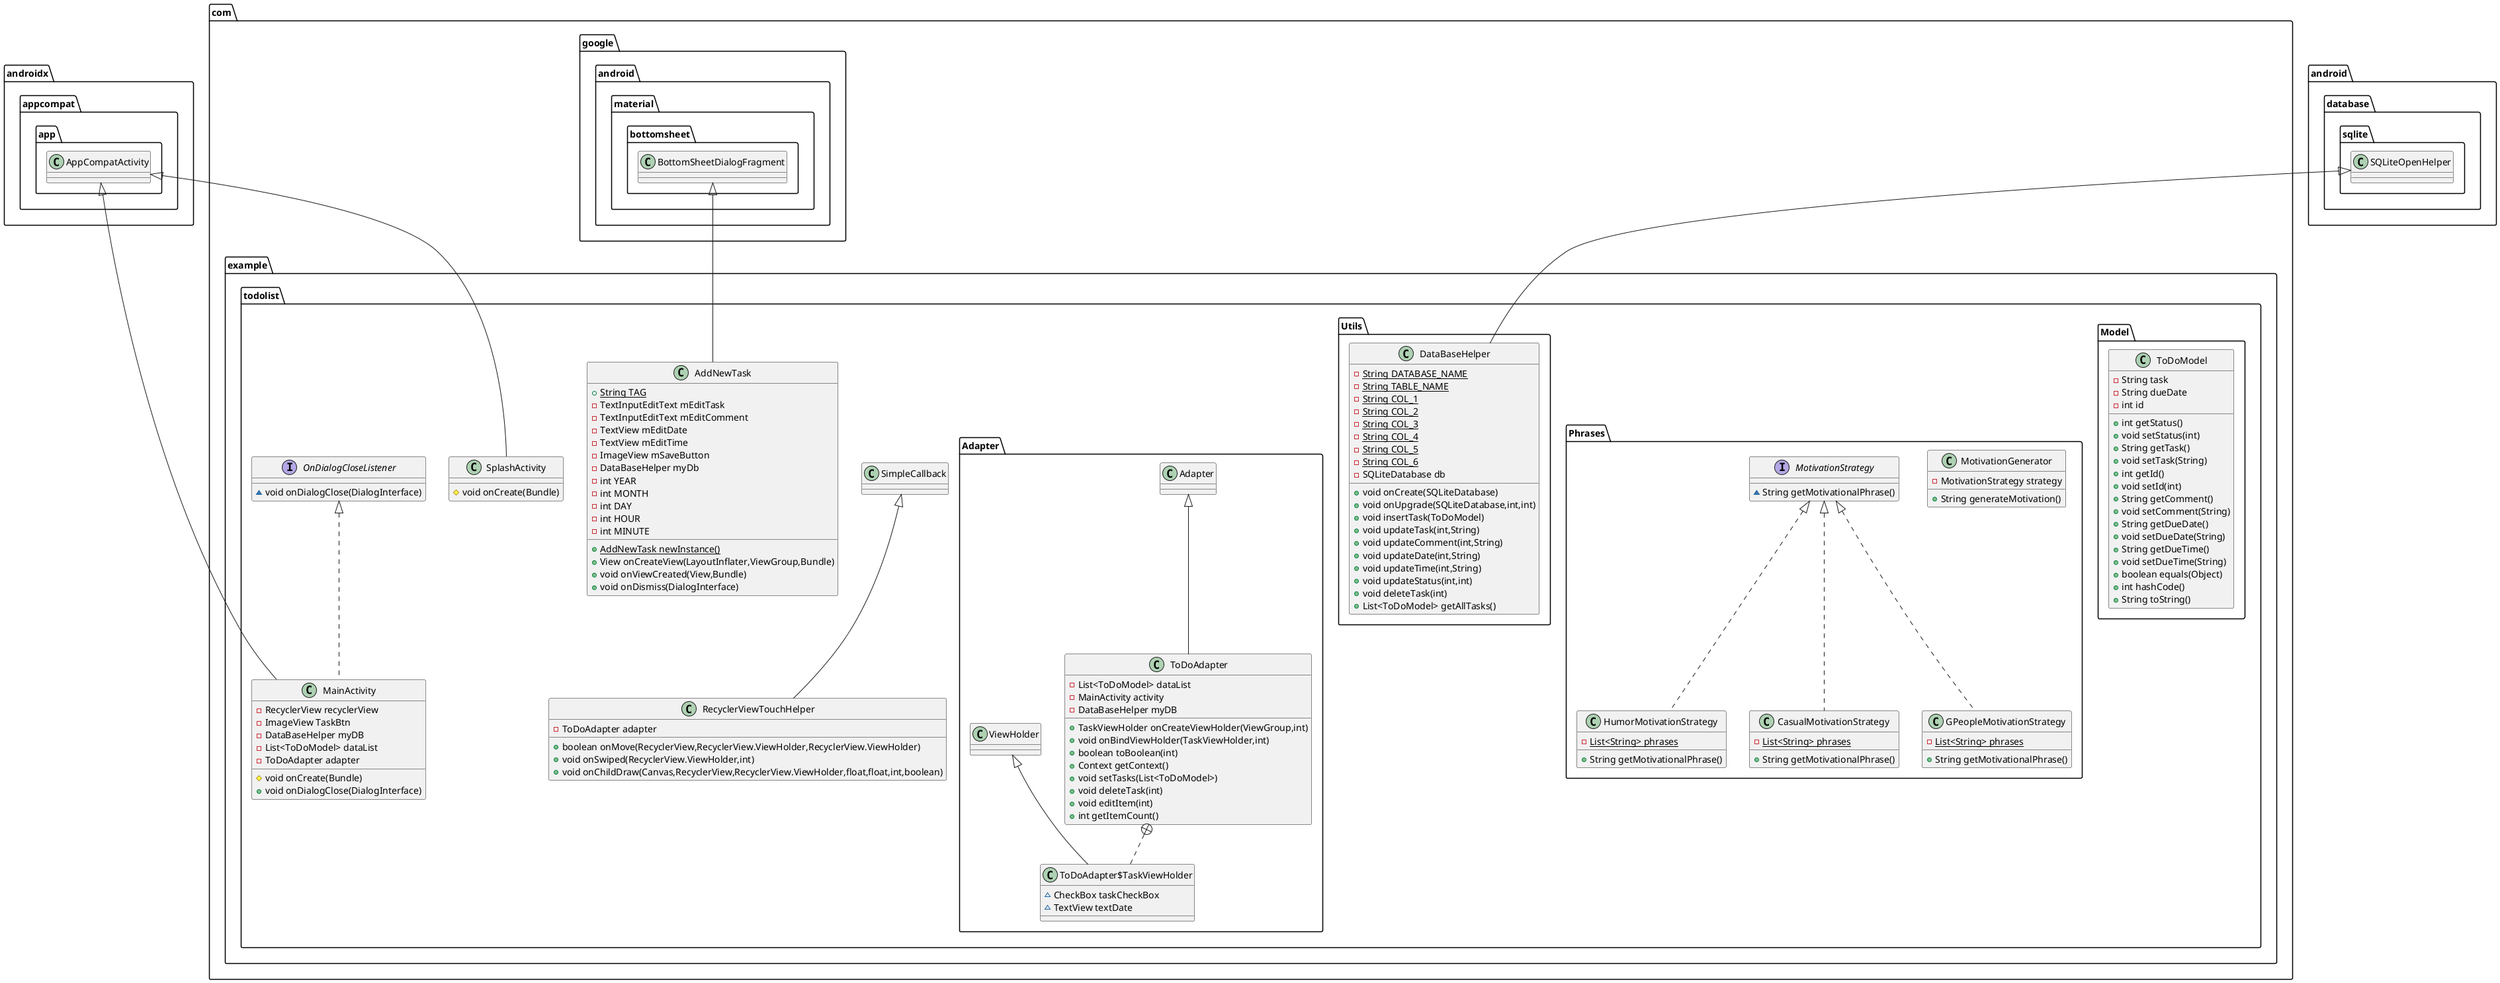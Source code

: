 @startuml
class com.example.todolist.Model.ToDoModel {
- String task
- String dueDate
- int id
+ int getStatus()
+ void setStatus(int)
+ String getTask()
+ void setTask(String)
+ int getId()
+ void setId(int)
+ String getComment()
+ void setComment(String)
+ String getDueDate()
+ void setDueDate(String)
+ String getDueTime()
+ void setDueTime(String)
+ boolean equals(Object)
+ int hashCode()
+ String toString()
}
class com.example.todolist.Phrases.MotivationGenerator {
- MotivationStrategy strategy
+ String generateMotivation()
}
interface com.example.todolist.OnDialogCloseListener {
~ void onDialogClose(DialogInterface)
}
class com.example.todolist.MainActivity {
- RecyclerView recyclerView
- ImageView TaskBtn
- DataBaseHelper myDB
- List<ToDoModel> dataList
- ToDoAdapter adapter
# void onCreate(Bundle)
+ void onDialogClose(DialogInterface)
}
class com.example.todolist.Phrases.HumorMotivationStrategy {
- {static} List<String> phrases
+ String getMotivationalPhrase()
}
class com.example.todolist.Utils.DataBaseHelper {
- {static} String DATABASE_NAME
- {static} String TABLE_NAME
- {static} String COL_1
- {static} String COL_2
- {static} String COL_3
- {static} String COL_4
- {static} String COL_5
- {static} String COL_6
- SQLiteDatabase db
+ void onCreate(SQLiteDatabase)
+ void onUpgrade(SQLiteDatabase,int,int)
+ void insertTask(ToDoModel)
+ void updateTask(int,String)
+ void updateComment(int,String)
+ void updateDate(int,String)
+ void updateTime(int,String)
+ void updateStatus(int,int)
+ void deleteTask(int)
+ List<ToDoModel> getAllTasks()
}
interface com.example.todolist.Phrases.MotivationStrategy {
~ String getMotivationalPhrase()
}
class com.example.todolist.Phrases.CasualMotivationStrategy {
- {static} List<String> phrases
+ String getMotivationalPhrase()
}
class com.example.todolist.Adapter.ToDoAdapter {
- List<ToDoModel> dataList
- MainActivity activity
- DataBaseHelper myDB
+ TaskViewHolder onCreateViewHolder(ViewGroup,int)
+ void onBindViewHolder(TaskViewHolder,int)
+ boolean toBoolean(int)
+ Context getContext()
+ void setTasks(List<ToDoModel>)
+ void deleteTask(int)
+ void editItem(int)
+ int getItemCount()
}
class com.example.todolist.Adapter.ToDoAdapter$TaskViewHolder {
~ CheckBox taskCheckBox
~ TextView textDate
}
class com.example.todolist.AddNewTask {
+ {static} String TAG
- TextInputEditText mEditTask
- TextInputEditText mEditComment
- TextView mEditDate
- TextView mEditTime
- ImageView mSaveButton
- DataBaseHelper myDb
- int YEAR
- int MONTH
- int DAY
- int HOUR
- int MINUTE
+ {static} AddNewTask newInstance()
+ View onCreateView(LayoutInflater,ViewGroup,Bundle)
+ void onViewCreated(View,Bundle)
+ void onDismiss(DialogInterface)
}
class com.example.todolist.SplashActivity {
# void onCreate(Bundle)
}
class com.example.todolist.Phrases.GPeopleMotivationStrategy {
- {static} List<String> phrases
+ String getMotivationalPhrase()
}
class com.example.todolist.RecyclerViewTouchHelper {
- ToDoAdapter adapter
+ boolean onMove(RecyclerView,RecyclerView.ViewHolder,RecyclerView.ViewHolder)
+ void onSwiped(RecyclerView.ViewHolder,int)
+ void onChildDraw(Canvas,RecyclerView,RecyclerView.ViewHolder,float,float,int,boolean)
}


com.example.todolist.OnDialogCloseListener <|.. com.example.todolist.MainActivity
androidx.appcompat.app.AppCompatActivity <|-- com.example.todolist.MainActivity
com.example.todolist.Phrases.MotivationStrategy <|.. com.example.todolist.Phrases.HumorMotivationStrategy
android.database.sqlite.SQLiteOpenHelper <|-- com.example.todolist.Utils.DataBaseHelper
com.example.todolist.Phrases.MotivationStrategy <|.. com.example.todolist.Phrases.CasualMotivationStrategy
com.example.todolist.Adapter.Adapter <|-- com.example.todolist.Adapter.ToDoAdapter
com.example.todolist.Adapter.ToDoAdapter +.. com.example.todolist.Adapter.ToDoAdapter$TaskViewHolder
com.example.todolist.Adapter.ViewHolder <|-- com.example.todolist.Adapter.ToDoAdapter$TaskViewHolder
com.google.android.material.bottomsheet.BottomSheetDialogFragment <|-- com.example.todolist.AddNewTask
androidx.appcompat.app.AppCompatActivity <|-- com.example.todolist.SplashActivity
com.example.todolist.Phrases.MotivationStrategy <|.. com.example.todolist.Phrases.GPeopleMotivationStrategy
com.example.todolist.SimpleCallback <|-- com.example.todolist.RecyclerViewTouchHelper
@enduml